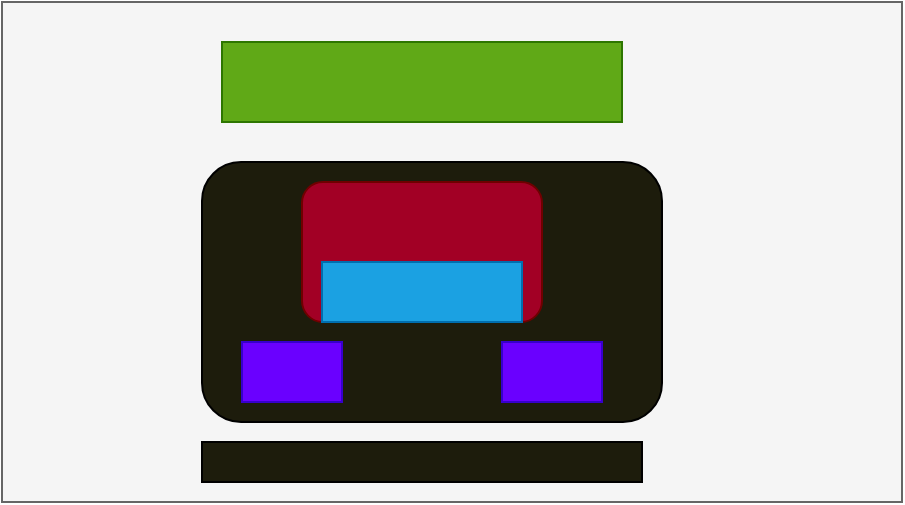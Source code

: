 <mxfile>
    <diagram id="rg5NzBmFnF5164Q_fc7q" name="Page-1">
        <mxGraphModel dx="585" dy="352" grid="1" gridSize="10" guides="1" tooltips="1" connect="1" arrows="1" fold="1" page="1" pageScale="1" pageWidth="1169" pageHeight="827" math="0" shadow="0">
            <root>
                <mxCell id="0"/>
                <mxCell id="1" parent="0"/>
                <mxCell id="2" value="" style="rounded=0;whiteSpace=wrap;html=1;fillColor=#f5f5f5;fontColor=#333333;strokeColor=#666666;" vertex="1" parent="1">
                    <mxGeometry x="70" y="40" width="450" height="250" as="geometry"/>
                </mxCell>
                <mxCell id="3" value="" style="rounded=0;whiteSpace=wrap;html=1;fillColor=#60a917;fontColor=#ffffff;strokeColor=#2D7600;" vertex="1" parent="1">
                    <mxGeometry x="180" y="60" width="200" height="40" as="geometry"/>
                </mxCell>
                <mxCell id="4" value="" style="rounded=1;whiteSpace=wrap;html=1;fillColor=#1D1C0C;" vertex="1" parent="1">
                    <mxGeometry x="170" y="120" width="230" height="130" as="geometry"/>
                </mxCell>
                <mxCell id="5" value="" style="rounded=0;whiteSpace=wrap;html=1;fillColor=#6a00ff;fontColor=#ffffff;strokeColor=#3700CC;" vertex="1" parent="1">
                    <mxGeometry x="190" y="210" width="50" height="30" as="geometry"/>
                </mxCell>
                <mxCell id="6" value="" style="rounded=0;whiteSpace=wrap;html=1;fillColor=#6a00ff;fontColor=#ffffff;strokeColor=#3700CC;" vertex="1" parent="1">
                    <mxGeometry x="320" y="210" width="50" height="30" as="geometry"/>
                </mxCell>
                <mxCell id="7" value="" style="rounded=1;whiteSpace=wrap;html=1;fillColor=#a20025;fontColor=#ffffff;strokeColor=#6F0000;" vertex="1" parent="1">
                    <mxGeometry x="220" y="130" width="120" height="70" as="geometry"/>
                </mxCell>
                <mxCell id="8" value="" style="rounded=0;whiteSpace=wrap;html=1;fillColor=#1ba1e2;fontColor=#ffffff;strokeColor=#006EAF;" vertex="1" parent="1">
                    <mxGeometry x="230" y="170" width="100" height="30" as="geometry"/>
                </mxCell>
                <mxCell id="9" value="" style="rounded=0;whiteSpace=wrap;html=1;fillColor=#1D1C0C;" vertex="1" parent="1">
                    <mxGeometry x="170" y="260" width="220" height="20" as="geometry"/>
                </mxCell>
            </root>
        </mxGraphModel>
    </diagram>
</mxfile>